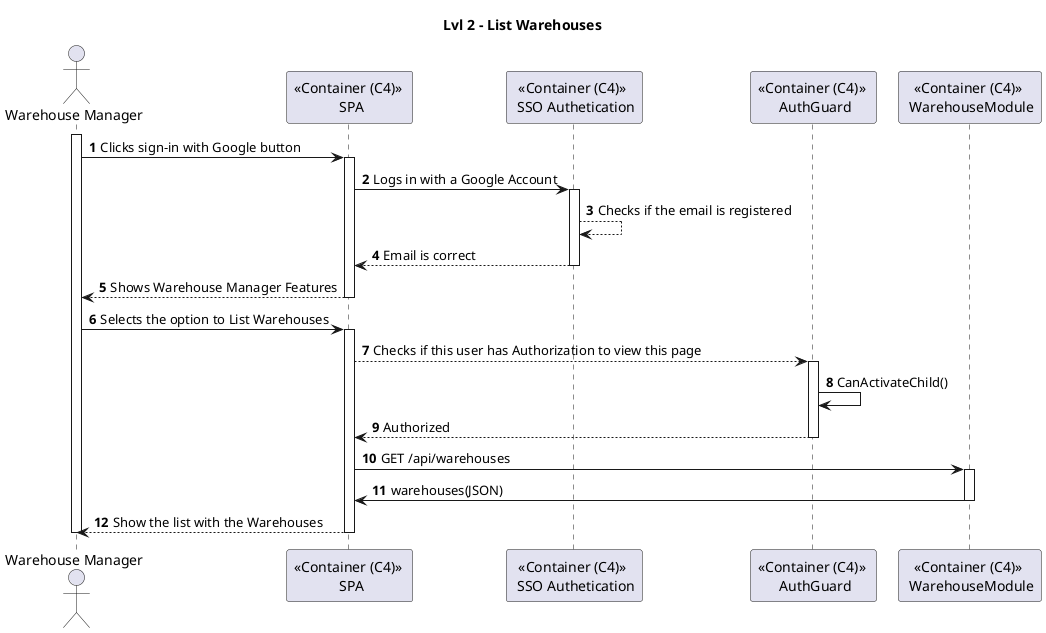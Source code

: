 @startuml USA02

title Lvl 2 - List Warehouses

autonumber

actor "Warehouse Manager" as WM
participant "<< Container (C4) >> \n SPA" as S
participant "<< Container (C4) >> \n SSO Authetication" as SSO
participant "<< Container (C4) >> \n AuthGuard" as AG
participant "<< Container (C4) >> \n WarehouseModule" as WMD

activate WM
WM -> S : Clicks sign-in with Google button
activate S
S -> SSO : Logs in with a Google Account
activate SSO
SSO --> SSO : Checks if the email is registered
SSO --> S : Email is correct
deactivate SSO
S --> WM : Shows Warehouse Manager Features
deactivate S
WM -> S : Selects the option to List Warehouses
activate S
S --> AG : Checks if this user has Authorization to view this page
activate AG
AG -> AG : CanActivateChild()
AG --> S : Authorized
deactivate AG

S -> WMD : GET /api/warehouses
activate WMD

WMD -> S : warehouses(JSON)
deactivate WMD

S --> WM : Show the list with the Warehouses
deactivate S
deactivate WM

@enduml